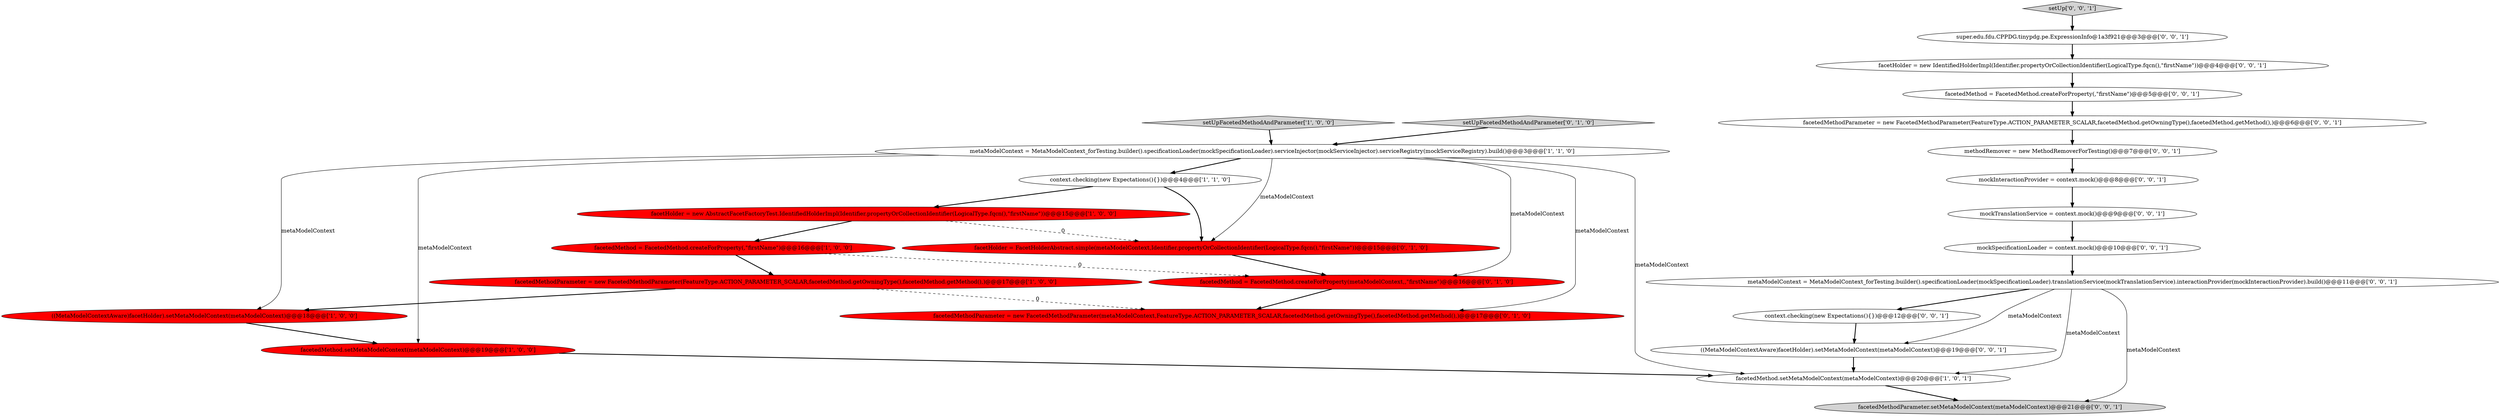 digraph {
22 [style = filled, label = "methodRemover = new MethodRemoverForTesting()@@@7@@@['0', '0', '1']", fillcolor = white, shape = ellipse image = "AAA0AAABBB3BBB"];
25 [style = filled, label = "setUp['0', '0', '1']", fillcolor = lightgray, shape = diamond image = "AAA0AAABBB3BBB"];
0 [style = filled, label = "metaModelContext = MetaModelContext_forTesting.builder().specificationLoader(mockSpecificationLoader).serviceInjector(mockServiceInjector).serviceRegistry(mockServiceRegistry).build()@@@3@@@['1', '1', '0']", fillcolor = white, shape = ellipse image = "AAA0AAABBB1BBB"];
9 [style = filled, label = "facetedMethodParameter = new FacetedMethodParameter(metaModelContext,FeatureType.ACTION_PARAMETER_SCALAR,facetedMethod.getOwningType(),facetedMethod.getMethod(),)@@@17@@@['0', '1', '0']", fillcolor = red, shape = ellipse image = "AAA1AAABBB2BBB"];
8 [style = filled, label = "facetedMethod.setMetaModelContext(metaModelContext)@@@20@@@['1', '0', '1']", fillcolor = white, shape = ellipse image = "AAA0AAABBB1BBB"];
20 [style = filled, label = "context.checking(new Expectations(){})@@@12@@@['0', '0', '1']", fillcolor = white, shape = ellipse image = "AAA0AAABBB3BBB"];
3 [style = filled, label = "((MetaModelContextAware)facetHolder).setMetaModelContext(metaModelContext)@@@18@@@['1', '0', '0']", fillcolor = red, shape = ellipse image = "AAA1AAABBB1BBB"];
21 [style = filled, label = "((MetaModelContextAware)facetHolder).setMetaModelContext(metaModelContext)@@@19@@@['0', '0', '1']", fillcolor = white, shape = ellipse image = "AAA0AAABBB3BBB"];
12 [style = filled, label = "facetedMethod = FacetedMethod.createForProperty(metaModelContext,,\"firstName\")@@@16@@@['0', '1', '0']", fillcolor = red, shape = ellipse image = "AAA1AAABBB2BBB"];
1 [style = filled, label = "facetedMethod.setMetaModelContext(metaModelContext)@@@19@@@['1', '0', '0']", fillcolor = red, shape = ellipse image = "AAA1AAABBB1BBB"];
4 [style = filled, label = "facetedMethodParameter = new FacetedMethodParameter(FeatureType.ACTION_PARAMETER_SCALAR,facetedMethod.getOwningType(),facetedMethod.getMethod(),)@@@17@@@['1', '0', '0']", fillcolor = red, shape = ellipse image = "AAA1AAABBB1BBB"];
23 [style = filled, label = "facetedMethodParameter.setMetaModelContext(metaModelContext)@@@21@@@['0', '0', '1']", fillcolor = lightgray, shape = ellipse image = "AAA0AAABBB3BBB"];
6 [style = filled, label = "facetHolder = new AbstractFacetFactoryTest.IdentifiedHolderImpl(Identifier.propertyOrCollectionIdentifier(LogicalType.fqcn(),\"firstName\"))@@@15@@@['1', '0', '0']", fillcolor = red, shape = ellipse image = "AAA1AAABBB1BBB"];
19 [style = filled, label = "mockInteractionProvider = context.mock()@@@8@@@['0', '0', '1']", fillcolor = white, shape = ellipse image = "AAA0AAABBB3BBB"];
2 [style = filled, label = "setUpFacetedMethodAndParameter['1', '0', '0']", fillcolor = lightgray, shape = diamond image = "AAA0AAABBB1BBB"];
16 [style = filled, label = "mockSpecificationLoader = context.mock()@@@10@@@['0', '0', '1']", fillcolor = white, shape = ellipse image = "AAA0AAABBB3BBB"];
10 [style = filled, label = "setUpFacetedMethodAndParameter['0', '1', '0']", fillcolor = lightgray, shape = diamond image = "AAA0AAABBB2BBB"];
7 [style = filled, label = "facetedMethod = FacetedMethod.createForProperty(,\"firstName\")@@@16@@@['1', '0', '0']", fillcolor = red, shape = ellipse image = "AAA1AAABBB1BBB"];
17 [style = filled, label = "facetedMethod = FacetedMethod.createForProperty(,\"firstName\")@@@5@@@['0', '0', '1']", fillcolor = white, shape = ellipse image = "AAA0AAABBB3BBB"];
11 [style = filled, label = "facetHolder = FacetHolderAbstract.simple(metaModelContext,Identifier.propertyOrCollectionIdentifier(LogicalType.fqcn(),\"firstName\"))@@@15@@@['0', '1', '0']", fillcolor = red, shape = ellipse image = "AAA1AAABBB2BBB"];
14 [style = filled, label = "metaModelContext = MetaModelContext_forTesting.builder().specificationLoader(mockSpecificationLoader).translationService(mockTranslationService).interactionProvider(mockInteractionProvider).build()@@@11@@@['0', '0', '1']", fillcolor = white, shape = ellipse image = "AAA0AAABBB3BBB"];
24 [style = filled, label = "mockTranslationService = context.mock()@@@9@@@['0', '0', '1']", fillcolor = white, shape = ellipse image = "AAA0AAABBB3BBB"];
18 [style = filled, label = "facetHolder = new IdentifiedHolderImpl(Identifier.propertyOrCollectionIdentifier(LogicalType.fqcn(),\"firstName\"))@@@4@@@['0', '0', '1']", fillcolor = white, shape = ellipse image = "AAA0AAABBB3BBB"];
15 [style = filled, label = "super.edu.fdu.CPPDG.tinypdg.pe.ExpressionInfo@1a3f921@@@3@@@['0', '0', '1']", fillcolor = white, shape = ellipse image = "AAA0AAABBB3BBB"];
5 [style = filled, label = "context.checking(new Expectations(){})@@@4@@@['1', '1', '0']", fillcolor = white, shape = ellipse image = "AAA0AAABBB1BBB"];
13 [style = filled, label = "facetedMethodParameter = new FacetedMethodParameter(FeatureType.ACTION_PARAMETER_SCALAR,facetedMethod.getOwningType(),facetedMethod.getMethod(),)@@@6@@@['0', '0', '1']", fillcolor = white, shape = ellipse image = "AAA0AAABBB3BBB"];
0->11 [style = solid, label="metaModelContext"];
4->3 [style = bold, label=""];
1->8 [style = bold, label=""];
8->23 [style = bold, label=""];
3->1 [style = bold, label=""];
22->19 [style = bold, label=""];
0->12 [style = solid, label="metaModelContext"];
6->11 [style = dashed, label="0"];
21->8 [style = bold, label=""];
18->17 [style = bold, label=""];
11->12 [style = bold, label=""];
7->4 [style = bold, label=""];
12->9 [style = bold, label=""];
15->18 [style = bold, label=""];
14->23 [style = solid, label="metaModelContext"];
19->24 [style = bold, label=""];
20->21 [style = bold, label=""];
24->16 [style = bold, label=""];
4->9 [style = dashed, label="0"];
0->1 [style = solid, label="metaModelContext"];
2->0 [style = bold, label=""];
5->6 [style = bold, label=""];
0->3 [style = solid, label="metaModelContext"];
14->21 [style = solid, label="metaModelContext"];
10->0 [style = bold, label=""];
14->8 [style = solid, label="metaModelContext"];
25->15 [style = bold, label=""];
7->12 [style = dashed, label="0"];
16->14 [style = bold, label=""];
0->8 [style = solid, label="metaModelContext"];
5->11 [style = bold, label=""];
17->13 [style = bold, label=""];
13->22 [style = bold, label=""];
6->7 [style = bold, label=""];
0->9 [style = solid, label="metaModelContext"];
14->20 [style = bold, label=""];
0->5 [style = bold, label=""];
}

